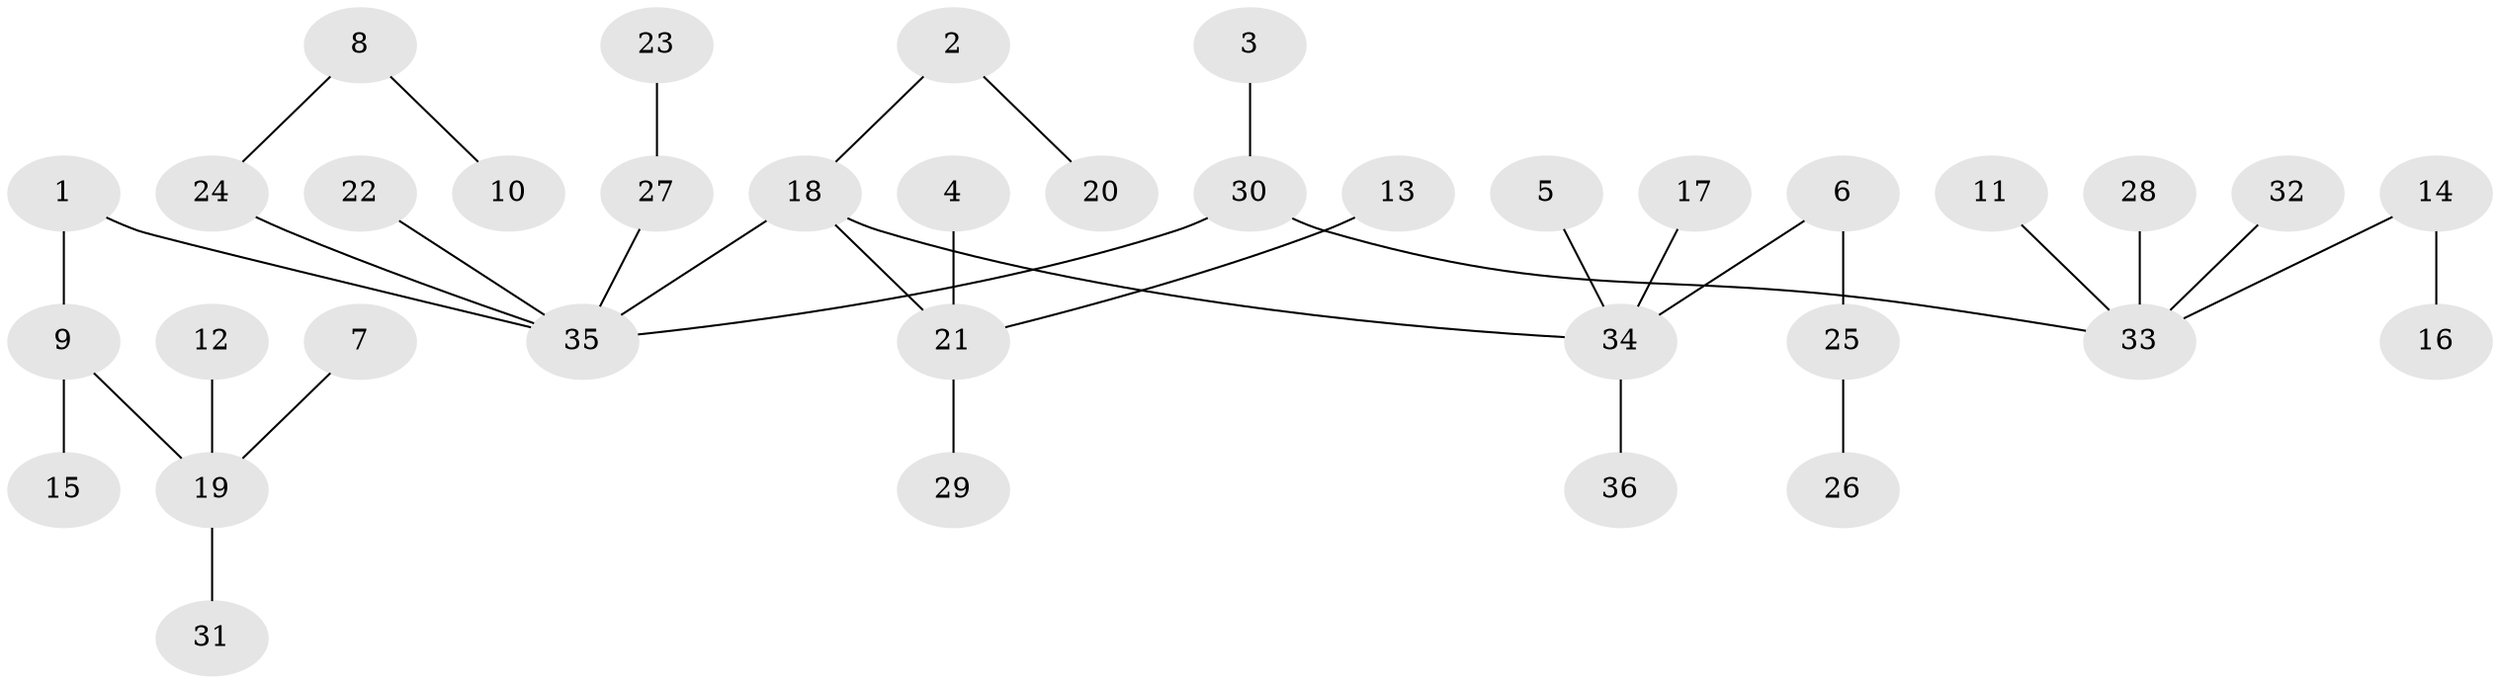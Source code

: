// original degree distribution, {3: 0.125, 5: 0.041666666666666664, 7: 0.013888888888888888, 2: 0.2222222222222222, 4: 0.08333333333333333, 1: 0.5138888888888888}
// Generated by graph-tools (version 1.1) at 2025/50/03/09/25 03:50:19]
// undirected, 36 vertices, 35 edges
graph export_dot {
graph [start="1"]
  node [color=gray90,style=filled];
  1;
  2;
  3;
  4;
  5;
  6;
  7;
  8;
  9;
  10;
  11;
  12;
  13;
  14;
  15;
  16;
  17;
  18;
  19;
  20;
  21;
  22;
  23;
  24;
  25;
  26;
  27;
  28;
  29;
  30;
  31;
  32;
  33;
  34;
  35;
  36;
  1 -- 9 [weight=1.0];
  1 -- 35 [weight=1.0];
  2 -- 18 [weight=1.0];
  2 -- 20 [weight=1.0];
  3 -- 30 [weight=1.0];
  4 -- 21 [weight=1.0];
  5 -- 34 [weight=1.0];
  6 -- 25 [weight=1.0];
  6 -- 34 [weight=1.0];
  7 -- 19 [weight=1.0];
  8 -- 10 [weight=1.0];
  8 -- 24 [weight=1.0];
  9 -- 15 [weight=1.0];
  9 -- 19 [weight=1.0];
  11 -- 33 [weight=1.0];
  12 -- 19 [weight=1.0];
  13 -- 21 [weight=1.0];
  14 -- 16 [weight=1.0];
  14 -- 33 [weight=1.0];
  17 -- 34 [weight=1.0];
  18 -- 21 [weight=1.0];
  18 -- 34 [weight=1.0];
  18 -- 35 [weight=1.0];
  19 -- 31 [weight=1.0];
  21 -- 29 [weight=1.0];
  22 -- 35 [weight=1.0];
  23 -- 27 [weight=1.0];
  24 -- 35 [weight=1.0];
  25 -- 26 [weight=1.0];
  27 -- 35 [weight=1.0];
  28 -- 33 [weight=1.0];
  30 -- 33 [weight=1.0];
  30 -- 35 [weight=1.0];
  32 -- 33 [weight=1.0];
  34 -- 36 [weight=1.0];
}
